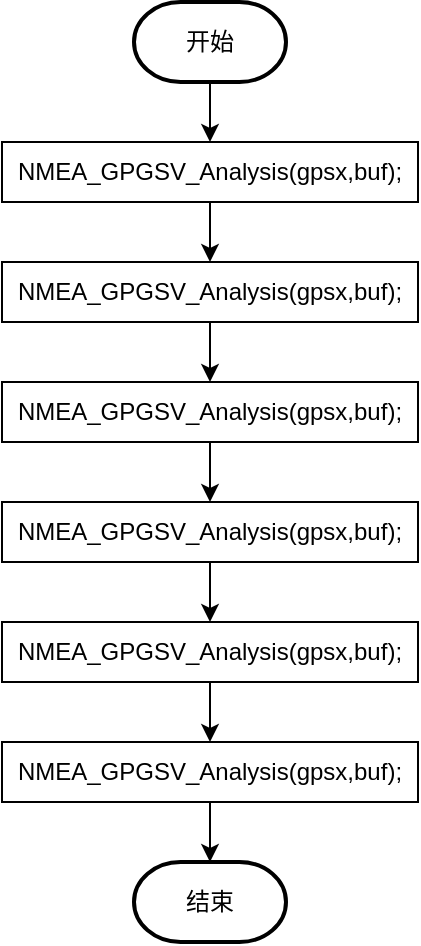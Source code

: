 <mxfile version="14.6.13" type="github">
  <diagram id="0NkQVKkjiY16Mv8_hGM-" name="第 1 页">
    <mxGraphModel dx="1038" dy="548" grid="1" gridSize="10" guides="1" tooltips="1" connect="1" arrows="1" fold="1" page="1" pageScale="1" pageWidth="827" pageHeight="1169" math="0" shadow="0">
      <root>
        <mxCell id="0" />
        <mxCell id="1" parent="0" />
        <mxCell id="mJ2ZwC3W8twm8bOTgpni-9" style="edgeStyle=orthogonalEdgeStyle;rounded=0;orthogonalLoop=1;jettySize=auto;html=1;exitX=0.5;exitY=1;exitDx=0;exitDy=0;exitPerimeter=0;entryX=0.5;entryY=0;entryDx=0;entryDy=0;" edge="1" parent="1" source="mJ2ZwC3W8twm8bOTgpni-1" target="mJ2ZwC3W8twm8bOTgpni-2">
          <mxGeometry relative="1" as="geometry" />
        </mxCell>
        <mxCell id="mJ2ZwC3W8twm8bOTgpni-1" value="开始" style="strokeWidth=2;html=1;shape=mxgraph.flowchart.terminator;whiteSpace=wrap;" vertex="1" parent="1">
          <mxGeometry x="364" y="50" width="76" height="40" as="geometry" />
        </mxCell>
        <mxCell id="mJ2ZwC3W8twm8bOTgpni-10" style="edgeStyle=orthogonalEdgeStyle;rounded=0;orthogonalLoop=1;jettySize=auto;html=1;exitX=0.5;exitY=1;exitDx=0;exitDy=0;entryX=0.5;entryY=0;entryDx=0;entryDy=0;" edge="1" parent="1" source="mJ2ZwC3W8twm8bOTgpni-2" target="mJ2ZwC3W8twm8bOTgpni-3">
          <mxGeometry relative="1" as="geometry" />
        </mxCell>
        <mxCell id="mJ2ZwC3W8twm8bOTgpni-2" value="NMEA_GPGSV_Analysis(gpsx,buf);" style="rounded=0;whiteSpace=wrap;html=1;" vertex="1" parent="1">
          <mxGeometry x="298" y="120" width="208" height="30" as="geometry" />
        </mxCell>
        <mxCell id="mJ2ZwC3W8twm8bOTgpni-11" style="edgeStyle=orthogonalEdgeStyle;rounded=0;orthogonalLoop=1;jettySize=auto;html=1;exitX=0.5;exitY=1;exitDx=0;exitDy=0;entryX=0.5;entryY=0;entryDx=0;entryDy=0;" edge="1" parent="1" source="mJ2ZwC3W8twm8bOTgpni-3" target="mJ2ZwC3W8twm8bOTgpni-4">
          <mxGeometry relative="1" as="geometry" />
        </mxCell>
        <mxCell id="mJ2ZwC3W8twm8bOTgpni-3" value="NMEA_GPGSV_Analysis(gpsx,buf);" style="rounded=0;whiteSpace=wrap;html=1;" vertex="1" parent="1">
          <mxGeometry x="298" y="180" width="208" height="30" as="geometry" />
        </mxCell>
        <mxCell id="mJ2ZwC3W8twm8bOTgpni-12" style="edgeStyle=orthogonalEdgeStyle;rounded=0;orthogonalLoop=1;jettySize=auto;html=1;exitX=0.5;exitY=1;exitDx=0;exitDy=0;" edge="1" parent="1" source="mJ2ZwC3W8twm8bOTgpni-4" target="mJ2ZwC3W8twm8bOTgpni-5">
          <mxGeometry relative="1" as="geometry" />
        </mxCell>
        <mxCell id="mJ2ZwC3W8twm8bOTgpni-4" value="NMEA_GPGSV_Analysis(gpsx,buf);" style="rounded=0;whiteSpace=wrap;html=1;" vertex="1" parent="1">
          <mxGeometry x="298" y="240" width="208" height="30" as="geometry" />
        </mxCell>
        <mxCell id="mJ2ZwC3W8twm8bOTgpni-13" style="edgeStyle=orthogonalEdgeStyle;rounded=0;orthogonalLoop=1;jettySize=auto;html=1;exitX=0.5;exitY=1;exitDx=0;exitDy=0;entryX=0.5;entryY=0;entryDx=0;entryDy=0;" edge="1" parent="1" source="mJ2ZwC3W8twm8bOTgpni-5" target="mJ2ZwC3W8twm8bOTgpni-6">
          <mxGeometry relative="1" as="geometry" />
        </mxCell>
        <mxCell id="mJ2ZwC3W8twm8bOTgpni-5" value="NMEA_GPGSV_Analysis(gpsx,buf);" style="rounded=0;whiteSpace=wrap;html=1;" vertex="1" parent="1">
          <mxGeometry x="298" y="300" width="208" height="30" as="geometry" />
        </mxCell>
        <mxCell id="mJ2ZwC3W8twm8bOTgpni-14" style="edgeStyle=orthogonalEdgeStyle;rounded=0;orthogonalLoop=1;jettySize=auto;html=1;exitX=0.5;exitY=1;exitDx=0;exitDy=0;" edge="1" parent="1" source="mJ2ZwC3W8twm8bOTgpni-6" target="mJ2ZwC3W8twm8bOTgpni-7">
          <mxGeometry relative="1" as="geometry" />
        </mxCell>
        <mxCell id="mJ2ZwC3W8twm8bOTgpni-6" value="NMEA_GPGSV_Analysis(gpsx,buf);" style="rounded=0;whiteSpace=wrap;html=1;" vertex="1" parent="1">
          <mxGeometry x="298" y="360" width="208" height="30" as="geometry" />
        </mxCell>
        <mxCell id="mJ2ZwC3W8twm8bOTgpni-15" style="edgeStyle=orthogonalEdgeStyle;rounded=0;orthogonalLoop=1;jettySize=auto;html=1;exitX=0.5;exitY=1;exitDx=0;exitDy=0;entryX=0.5;entryY=0;entryDx=0;entryDy=0;entryPerimeter=0;" edge="1" parent="1" source="mJ2ZwC3W8twm8bOTgpni-7" target="mJ2ZwC3W8twm8bOTgpni-8">
          <mxGeometry relative="1" as="geometry" />
        </mxCell>
        <mxCell id="mJ2ZwC3W8twm8bOTgpni-7" value="NMEA_GPGSV_Analysis(gpsx,buf);" style="rounded=0;whiteSpace=wrap;html=1;" vertex="1" parent="1">
          <mxGeometry x="298" y="420" width="208" height="30" as="geometry" />
        </mxCell>
        <mxCell id="mJ2ZwC3W8twm8bOTgpni-8" value="结束" style="strokeWidth=2;html=1;shape=mxgraph.flowchart.terminator;whiteSpace=wrap;" vertex="1" parent="1">
          <mxGeometry x="364" y="480" width="76" height="40" as="geometry" />
        </mxCell>
      </root>
    </mxGraphModel>
  </diagram>
</mxfile>
